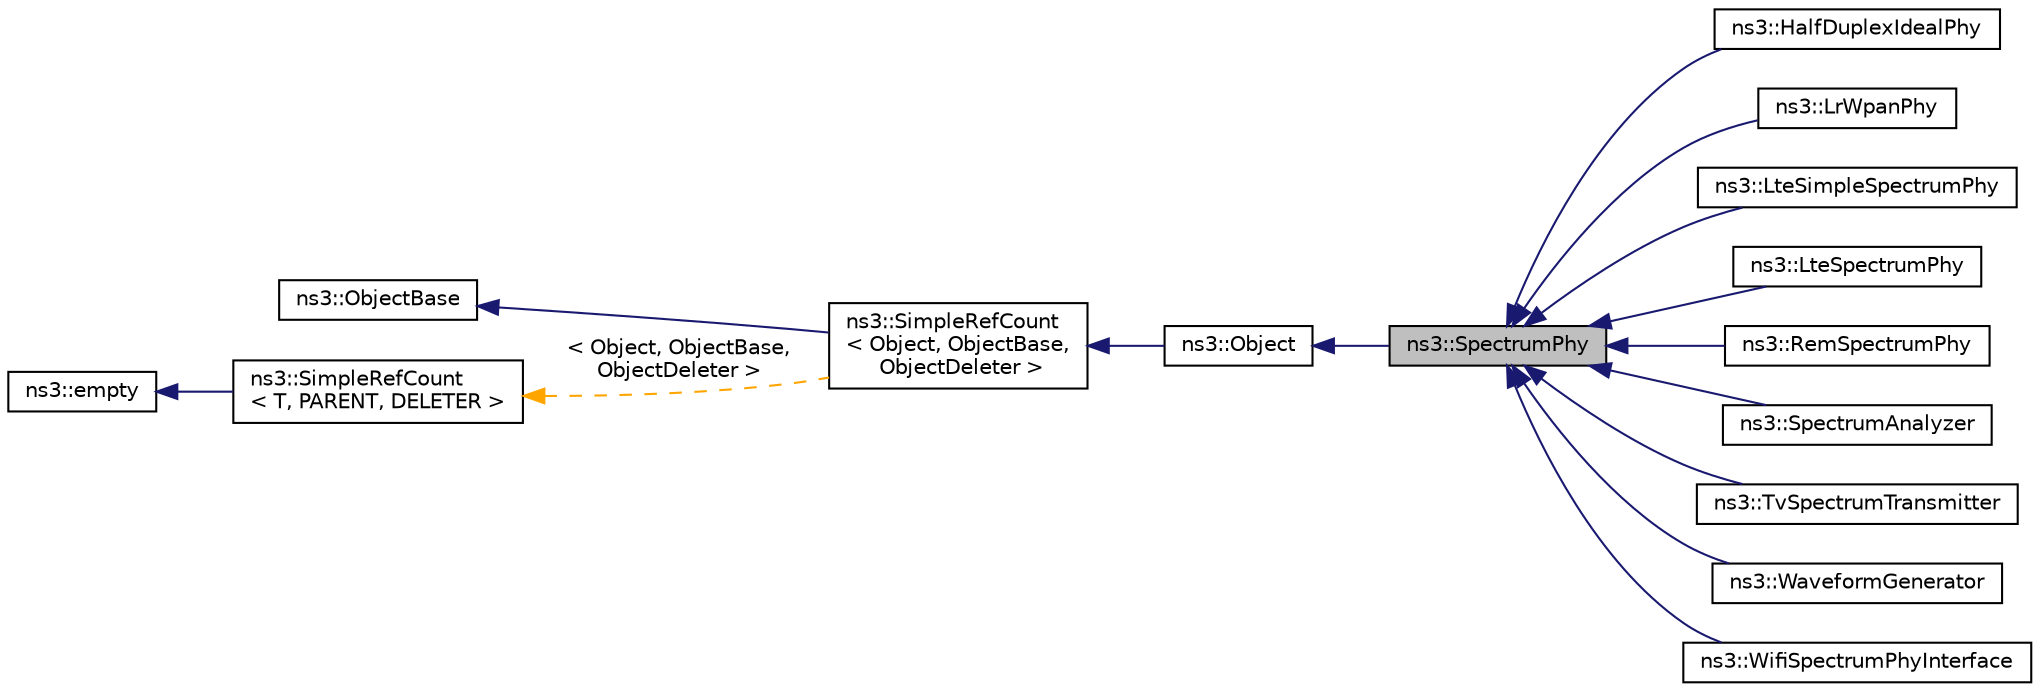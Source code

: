 digraph "ns3::SpectrumPhy"
{
 // LATEX_PDF_SIZE
  edge [fontname="Helvetica",fontsize="10",labelfontname="Helvetica",labelfontsize="10"];
  node [fontname="Helvetica",fontsize="10",shape=record];
  rankdir="LR";
  Node1 [label="ns3::SpectrumPhy",height=0.2,width=0.4,color="black", fillcolor="grey75", style="filled", fontcolor="black",tooltip="Abstract base class for Spectrum-aware PHY layers."];
  Node2 -> Node1 [dir="back",color="midnightblue",fontsize="10",style="solid",fontname="Helvetica"];
  Node2 [label="ns3::Object",height=0.2,width=0.4,color="black", fillcolor="white", style="filled",URL="$classns3_1_1_object.html",tooltip="A base class which provides memory management and object aggregation."];
  Node3 -> Node2 [dir="back",color="midnightblue",fontsize="10",style="solid",fontname="Helvetica"];
  Node3 [label="ns3::SimpleRefCount\l\< Object, ObjectBase,\l ObjectDeleter \>",height=0.2,width=0.4,color="black", fillcolor="white", style="filled",URL="$classns3_1_1_simple_ref_count.html",tooltip=" "];
  Node4 -> Node3 [dir="back",color="midnightblue",fontsize="10",style="solid",fontname="Helvetica"];
  Node4 [label="ns3::ObjectBase",height=0.2,width=0.4,color="black", fillcolor="white", style="filled",URL="$classns3_1_1_object_base.html",tooltip="Anchor the ns-3 type and attribute system."];
  Node5 -> Node3 [dir="back",color="orange",fontsize="10",style="dashed",label=" \< Object, ObjectBase,\l ObjectDeleter \>" ,fontname="Helvetica"];
  Node5 [label="ns3::SimpleRefCount\l\< T, PARENT, DELETER \>",height=0.2,width=0.4,color="black", fillcolor="white", style="filled",URL="$classns3_1_1_simple_ref_count.html",tooltip="A template-based reference counting class."];
  Node6 -> Node5 [dir="back",color="midnightblue",fontsize="10",style="solid",fontname="Helvetica"];
  Node6 [label="ns3::empty",height=0.2,width=0.4,color="black", fillcolor="white", style="filled",URL="$classns3_1_1empty.html",tooltip="make Callback use a separate empty type"];
  Node1 -> Node7 [dir="back",color="midnightblue",fontsize="10",style="solid",fontname="Helvetica"];
  Node7 [label="ns3::HalfDuplexIdealPhy",height=0.2,width=0.4,color="black", fillcolor="white", style="filled",URL="$classns3_1_1_half_duplex_ideal_phy.html",tooltip="This PHY layer implementation realizes an ideal OFDM PHY which transmits half-duplex (i...."];
  Node1 -> Node8 [dir="back",color="midnightblue",fontsize="10",style="solid",fontname="Helvetica"];
  Node8 [label="ns3::LrWpanPhy",height=0.2,width=0.4,color="black", fillcolor="white", style="filled",URL="$classns3_1_1_lr_wpan_phy.html",tooltip="Make LrWpanPhy a SpectrumPhy so we can enable the eventual modeling of device interference."];
  Node1 -> Node9 [dir="back",color="midnightblue",fontsize="10",style="solid",fontname="Helvetica"];
  Node9 [label="ns3::LteSimpleSpectrumPhy",height=0.2,width=0.4,color="black", fillcolor="white", style="filled",URL="$classns3_1_1_lte_simple_spectrum_phy.html",tooltip="The LteSimpleSpectrumPhy models the physical layer of LTE This class is used to test Frequency Reuse ..."];
  Node1 -> Node10 [dir="back",color="midnightblue",fontsize="10",style="solid",fontname="Helvetica"];
  Node10 [label="ns3::LteSpectrumPhy",height=0.2,width=0.4,color="black", fillcolor="white", style="filled",URL="$classns3_1_1_lte_spectrum_phy.html",tooltip="The LteSpectrumPhy models the physical layer of LTE."];
  Node1 -> Node11 [dir="back",color="midnightblue",fontsize="10",style="solid",fontname="Helvetica"];
  Node11 [label="ns3::RemSpectrumPhy",height=0.2,width=0.4,color="black", fillcolor="white", style="filled",URL="$classns3_1_1_rem_spectrum_phy.html",tooltip="This minimal SpectrumPhy implementation calculates the SINR with respect to the strongest signal for ..."];
  Node1 -> Node12 [dir="back",color="midnightblue",fontsize="10",style="solid",fontname="Helvetica"];
  Node12 [label="ns3::SpectrumAnalyzer",height=0.2,width=0.4,color="black", fillcolor="white", style="filled",URL="$classns3_1_1_spectrum_analyzer.html",tooltip="Simple SpectrumPhy implementation that averages the spectrum power density of incoming transmissions ..."];
  Node1 -> Node13 [dir="back",color="midnightblue",fontsize="10",style="solid",fontname="Helvetica"];
  Node13 [label="ns3::TvSpectrumTransmitter",height=0.2,width=0.4,color="black", fillcolor="white", style="filled",URL="$classns3_1_1_tv_spectrum_transmitter.html",tooltip="SpectrumPhy implementation that creates a customizable TV transmitter which transmits a PSD spectrum ..."];
  Node1 -> Node14 [dir="back",color="midnightblue",fontsize="10",style="solid",fontname="Helvetica"];
  Node14 [label="ns3::WaveformGenerator",height=0.2,width=0.4,color="black", fillcolor="white", style="filled",URL="$classns3_1_1_waveform_generator.html",tooltip="Simple SpectrumPhy implementation that sends customizable waveform."];
  Node1 -> Node15 [dir="back",color="midnightblue",fontsize="10",style="solid",fontname="Helvetica"];
  Node15 [label="ns3::WifiSpectrumPhyInterface",height=0.2,width=0.4,color="black", fillcolor="white", style="filled",URL="$classns3_1_1_wifi_spectrum_phy_interface.html",tooltip="This class is an adaptor between class SpectrumWifiPhy (which inherits from WifiPhy) and class Spectr..."];
}
